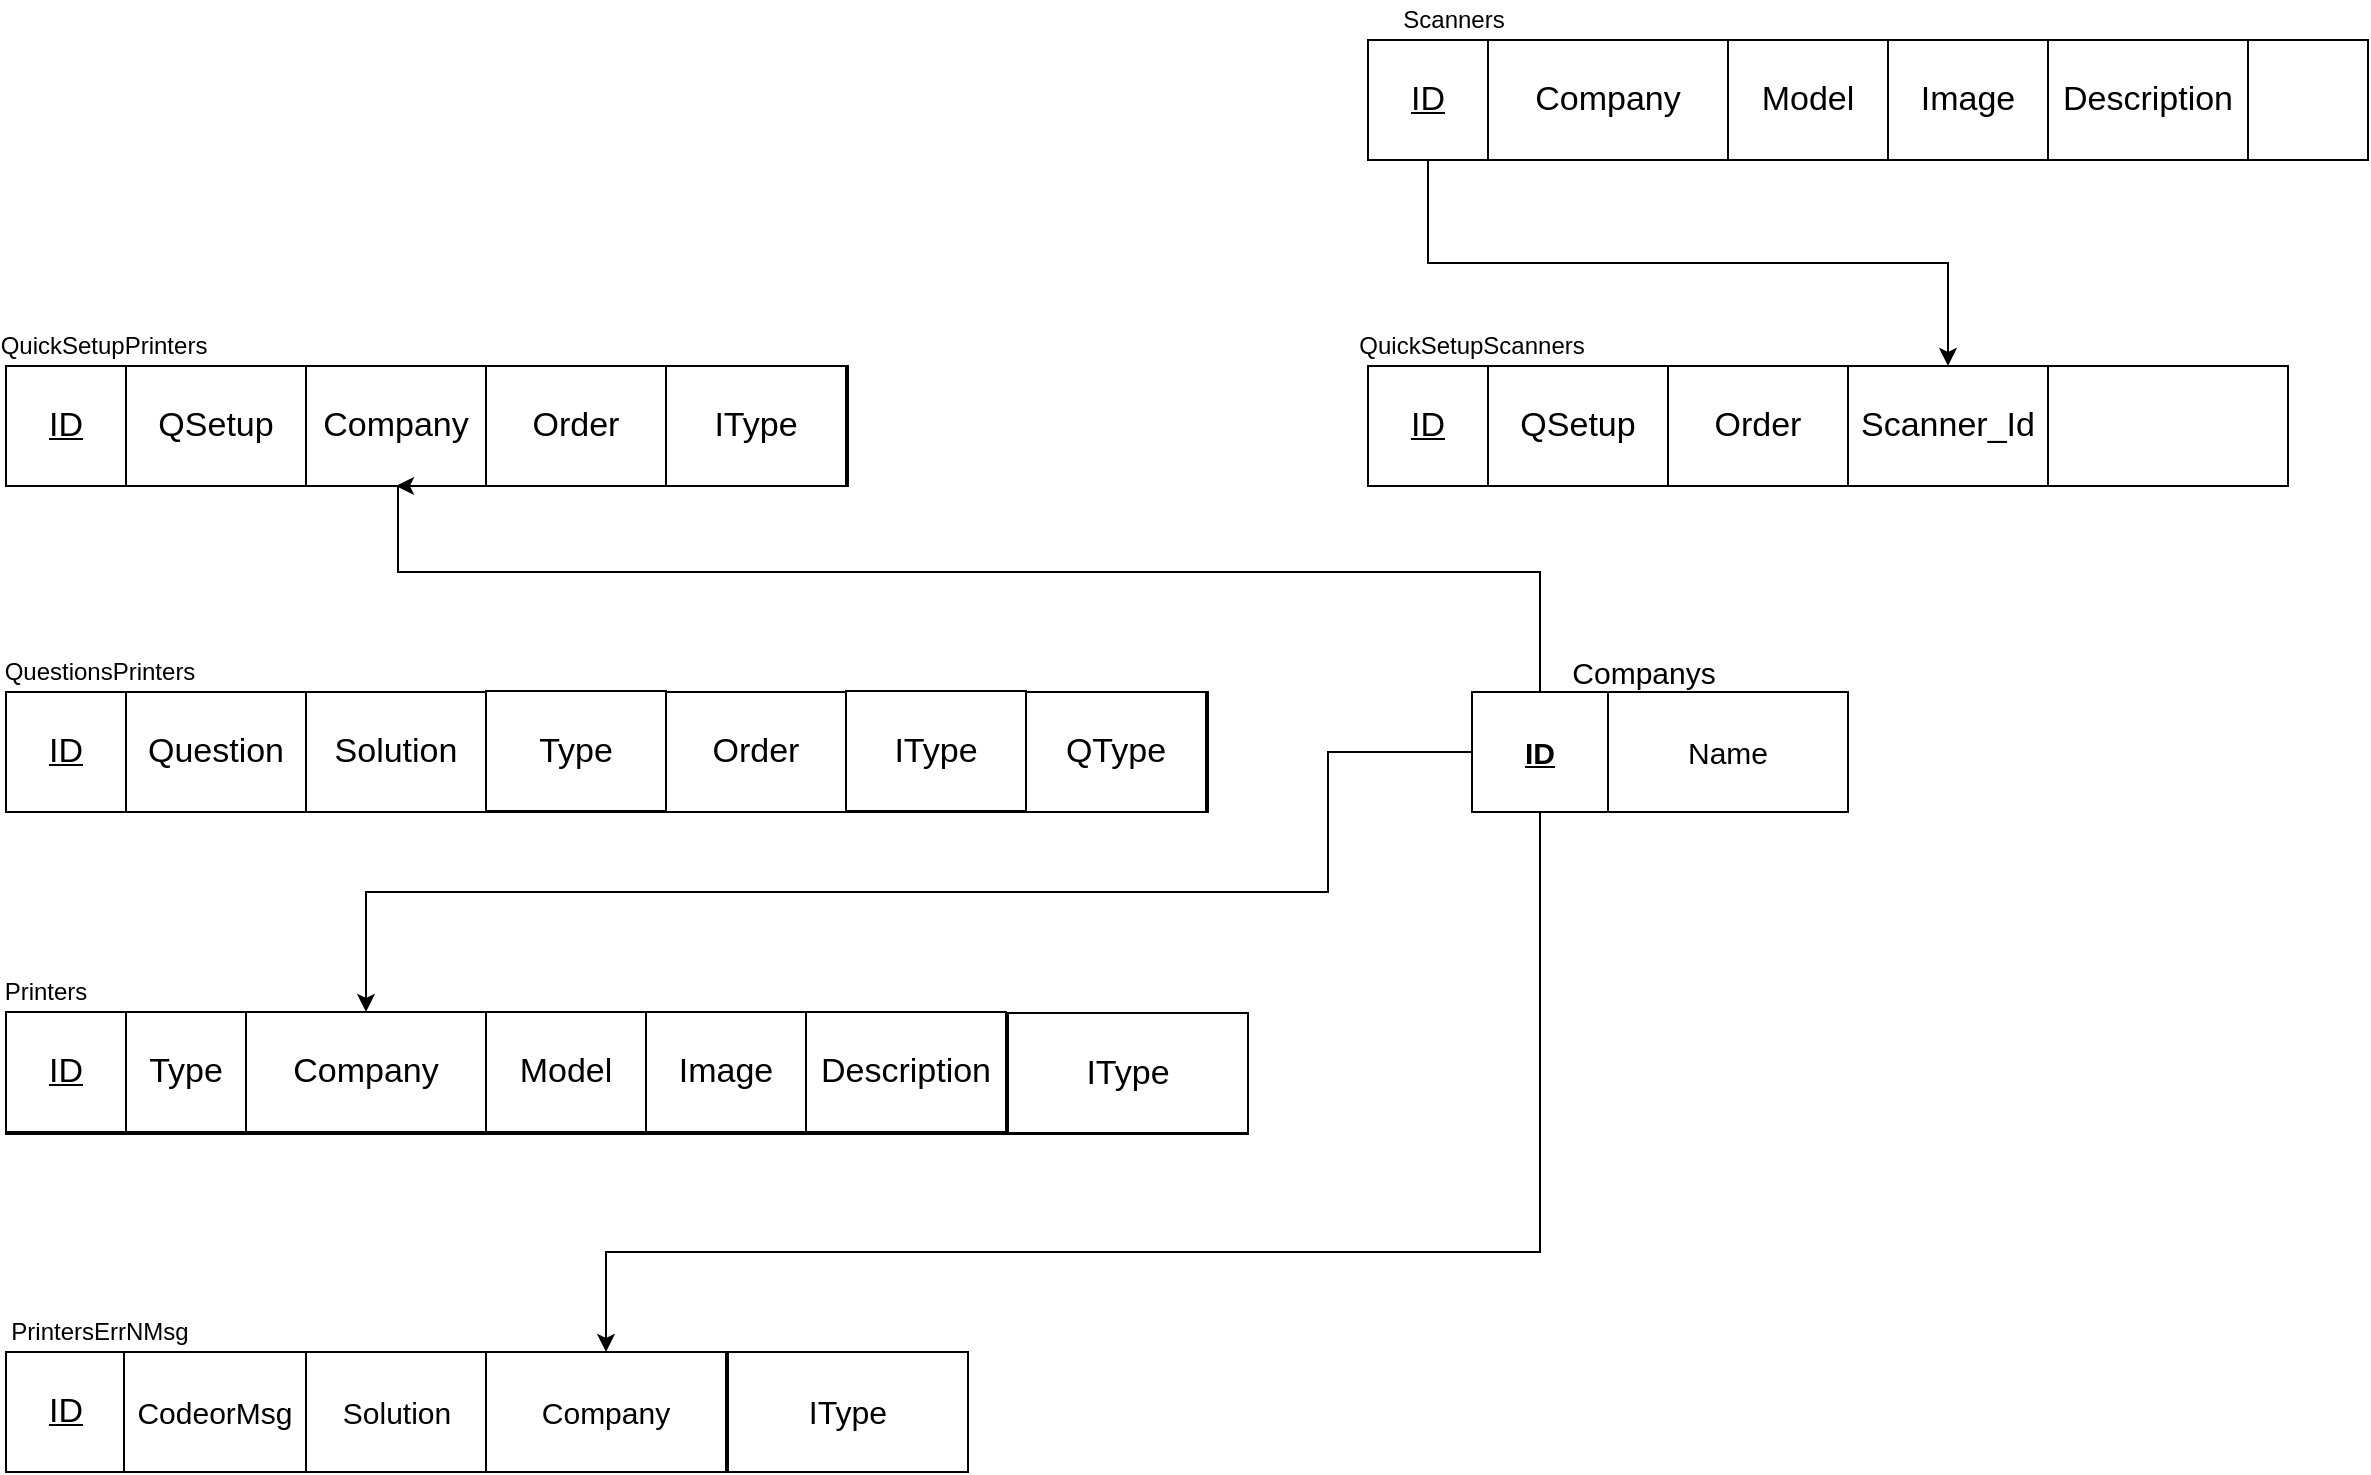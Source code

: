 <mxfile version="10.7.7" type="github"><diagram id="acN6bn-okL0BNjCFMRs_" name="Page-1"><mxGraphModel dx="1311" dy="853" grid="1" gridSize="10" guides="1" tooltips="1" connect="1" arrows="1" fold="1" page="1" pageScale="1" pageWidth="1169" pageHeight="827" math="0" shadow="0"><root><mxCell id="0"/><mxCell id="1" parent="0"/><mxCell id="JlafKzIJdYOSuMZsatz--1" value="" style="rounded=0;whiteSpace=wrap;html=1;" vertex="1" parent="1"><mxGeometry x="59" y="237" width="421" height="60" as="geometry"/></mxCell><mxCell id="JlafKzIJdYOSuMZsatz--2" value="QuickSetupPrinters" style="text;html=1;strokeColor=none;fillColor=none;align=center;verticalAlign=middle;whiteSpace=wrap;rounded=0;" vertex="1" parent="1"><mxGeometry x="88" y="217" width="40" height="20" as="geometry"/></mxCell><mxCell id="JlafKzIJdYOSuMZsatz--3" value="&lt;u&gt;&lt;font style=&quot;font-size: 17px&quot;&gt;ID&lt;/font&gt;&lt;/u&gt;" style="rounded=0;whiteSpace=wrap;html=1;" vertex="1" parent="1"><mxGeometry x="59" y="237" width="60" height="60" as="geometry"/></mxCell><mxCell id="JlafKzIJdYOSuMZsatz--4" value="&lt;span&gt;&lt;font style=&quot;font-size: 17px&quot;&gt;QSetup&lt;/font&gt;&lt;/span&gt;" style="rounded=0;whiteSpace=wrap;html=1;fontStyle=0" vertex="1" parent="1"><mxGeometry x="119" y="237" width="90" height="60" as="geometry"/></mxCell><mxCell id="JlafKzIJdYOSuMZsatz--5" value="&lt;span&gt;&lt;font style=&quot;font-size: 17px&quot;&gt;Company&lt;/font&gt;&lt;/span&gt;" style="rounded=0;whiteSpace=wrap;html=1;fontStyle=0" vertex="1" parent="1"><mxGeometry x="209" y="237" width="90" height="60" as="geometry"/></mxCell><mxCell id="JlafKzIJdYOSuMZsatz--6" value="&lt;span&gt;&lt;font style=&quot;font-size: 17px&quot;&gt;Order&lt;/font&gt;&lt;/span&gt;" style="rounded=0;whiteSpace=wrap;html=1;fontStyle=0" vertex="1" parent="1"><mxGeometry x="299" y="237" width="90" height="60" as="geometry"/></mxCell><mxCell id="JlafKzIJdYOSuMZsatz--7" value="&lt;span style=&quot;font-size: 17px&quot;&gt;IType&lt;/span&gt;" style="rounded=0;whiteSpace=wrap;html=1;fontStyle=0" vertex="1" parent="1"><mxGeometry x="389" y="237" width="90" height="60" as="geometry"/></mxCell><mxCell id="JlafKzIJdYOSuMZsatz--8" value="" style="rounded=0;whiteSpace=wrap;html=1;" vertex="1" parent="1"><mxGeometry x="59" y="561" width="621" height="60" as="geometry"/></mxCell><mxCell id="JlafKzIJdYOSuMZsatz--9" value="Printers" style="text;html=1;strokeColor=none;fillColor=none;align=center;verticalAlign=middle;whiteSpace=wrap;rounded=0;" vertex="1" parent="1"><mxGeometry x="59" y="540" width="40" height="20" as="geometry"/></mxCell><mxCell id="JlafKzIJdYOSuMZsatz--10" value="&lt;u&gt;&lt;font style=&quot;font-size: 17px&quot;&gt;ID&lt;/font&gt;&lt;/u&gt;" style="rounded=0;whiteSpace=wrap;html=1;" vertex="1" parent="1"><mxGeometry x="59" y="560" width="60" height="60" as="geometry"/></mxCell><mxCell id="JlafKzIJdYOSuMZsatz--11" value="&lt;span&gt;&lt;font style=&quot;font-size: 17px&quot;&gt;Type&lt;/font&gt;&lt;/span&gt;" style="rounded=0;whiteSpace=wrap;html=1;fontStyle=0" vertex="1" parent="1"><mxGeometry x="119" y="560" width="60" height="60" as="geometry"/></mxCell><mxCell id="JlafKzIJdYOSuMZsatz--12" value="&lt;span&gt;&lt;font style=&quot;font-size: 17px&quot;&gt;Company&lt;/font&gt;&lt;/span&gt;" style="rounded=0;whiteSpace=wrap;html=1;fontStyle=0" vertex="1" parent="1"><mxGeometry x="179" y="560" width="120" height="60" as="geometry"/></mxCell><mxCell id="JlafKzIJdYOSuMZsatz--13" value="&lt;span&gt;&lt;font style=&quot;font-size: 17px&quot;&gt;Model&lt;/font&gt;&lt;/span&gt;" style="rounded=0;whiteSpace=wrap;html=1;fontStyle=0" vertex="1" parent="1"><mxGeometry x="299" y="560" width="80" height="60" as="geometry"/></mxCell><mxCell id="JlafKzIJdYOSuMZsatz--14" value="&lt;span&gt;&lt;font style=&quot;font-size: 17px&quot;&gt;Image&lt;/font&gt;&lt;/span&gt;" style="rounded=0;whiteSpace=wrap;html=1;fontStyle=0" vertex="1" parent="1"><mxGeometry x="379" y="560" width="80" height="60" as="geometry"/></mxCell><mxCell id="JlafKzIJdYOSuMZsatz--17" value="&lt;span&gt;&lt;font style=&quot;font-size: 17px&quot;&gt;Description&lt;/font&gt;&lt;/span&gt;" style="rounded=0;whiteSpace=wrap;html=1;fontStyle=0" vertex="1" parent="1"><mxGeometry x="459" y="560" width="100" height="60" as="geometry"/></mxCell><mxCell id="JlafKzIJdYOSuMZsatz--18" value="&lt;span&gt;&lt;font style=&quot;font-size: 17px&quot;&gt;IType&lt;/font&gt;&lt;/span&gt;" style="rounded=0;whiteSpace=wrap;html=1;fontStyle=0" vertex="1" parent="1"><mxGeometry x="560" y="560.5" width="120" height="60" as="geometry"/></mxCell><mxCell id="JlafKzIJdYOSuMZsatz--20" value="" style="rounded=0;whiteSpace=wrap;html=1;" vertex="1" parent="1"><mxGeometry x="59" y="400" width="601" height="60" as="geometry"/></mxCell><mxCell id="JlafKzIJdYOSuMZsatz--21" value="QuestionsPrinters" style="text;html=1;strokeColor=none;fillColor=none;align=center;verticalAlign=middle;whiteSpace=wrap;rounded=0;" vertex="1" parent="1"><mxGeometry x="86" y="380" width="40" height="20" as="geometry"/></mxCell><mxCell id="JlafKzIJdYOSuMZsatz--22" value="&lt;u&gt;&lt;font style=&quot;font-size: 17px&quot;&gt;ID&lt;/font&gt;&lt;/u&gt;" style="rounded=0;whiteSpace=wrap;html=1;" vertex="1" parent="1"><mxGeometry x="59" y="400" width="60" height="60" as="geometry"/></mxCell><mxCell id="JlafKzIJdYOSuMZsatz--23" value="&lt;span&gt;&lt;font style=&quot;font-size: 17px&quot;&gt;Question&lt;/font&gt;&lt;/span&gt;" style="rounded=0;whiteSpace=wrap;html=1;fontStyle=0" vertex="1" parent="1"><mxGeometry x="119" y="400" width="90" height="60" as="geometry"/></mxCell><mxCell id="JlafKzIJdYOSuMZsatz--24" value="&lt;span&gt;&lt;font style=&quot;font-size: 17px&quot;&gt;IType&lt;/font&gt;&lt;/span&gt;" style="rounded=0;whiteSpace=wrap;html=1;fontStyle=0" vertex="1" parent="1"><mxGeometry x="479" y="399.5" width="90" height="60" as="geometry"/></mxCell><mxCell id="JlafKzIJdYOSuMZsatz--27" value="&lt;span&gt;&lt;font style=&quot;font-size: 17px&quot;&gt;Solution&lt;/font&gt;&lt;/span&gt;" style="rounded=0;whiteSpace=wrap;html=1;fontStyle=0" vertex="1" parent="1"><mxGeometry x="209" y="400" width="90" height="60" as="geometry"/></mxCell><mxCell id="JlafKzIJdYOSuMZsatz--28" value="&lt;span&gt;&lt;font style=&quot;font-size: 17px&quot;&gt;Type&lt;/font&gt;&lt;/span&gt;" style="rounded=0;whiteSpace=wrap;html=1;fontStyle=0" vertex="1" parent="1"><mxGeometry x="299" y="399.5" width="90" height="60" as="geometry"/></mxCell><mxCell id="JlafKzIJdYOSuMZsatz--29" value="&lt;span&gt;&lt;font style=&quot;font-size: 17px&quot;&gt;Order&lt;/font&gt;&lt;/span&gt;" style="rounded=0;whiteSpace=wrap;html=1;fontStyle=0" vertex="1" parent="1"><mxGeometry x="389" y="400" width="90" height="60" as="geometry"/></mxCell><mxCell id="JlafKzIJdYOSuMZsatz--34" value="" style="rounded=0;whiteSpace=wrap;html=1;" vertex="1" parent="1"><mxGeometry x="740" y="74" width="500" height="60" as="geometry"/></mxCell><mxCell id="JlafKzIJdYOSuMZsatz--35" value="Scanners" style="text;html=1;strokeColor=none;fillColor=none;align=center;verticalAlign=middle;whiteSpace=wrap;rounded=0;" vertex="1" parent="1"><mxGeometry x="763" y="54" width="40" height="20" as="geometry"/></mxCell><mxCell id="JlafKzIJdYOSuMZsatz--59" style="edgeStyle=orthogonalEdgeStyle;rounded=0;orthogonalLoop=1;jettySize=auto;html=1;exitX=0.5;exitY=1;exitDx=0;exitDy=0;entryX=0.5;entryY=0;entryDx=0;entryDy=0;fontSize=15;" edge="1" parent="1" source="JlafKzIJdYOSuMZsatz--36" target="JlafKzIJdYOSuMZsatz--58"><mxGeometry relative="1" as="geometry"/></mxCell><mxCell id="JlafKzIJdYOSuMZsatz--36" value="&lt;u&gt;&lt;font style=&quot;font-size: 17px&quot;&gt;ID&lt;/font&gt;&lt;/u&gt;" style="rounded=0;whiteSpace=wrap;html=1;" vertex="1" parent="1"><mxGeometry x="740" y="74" width="60" height="60" as="geometry"/></mxCell><mxCell id="JlafKzIJdYOSuMZsatz--37" value="&lt;span&gt;&lt;font style=&quot;font-size: 17px&quot;&gt;Company&lt;/font&gt;&lt;/span&gt;" style="rounded=0;whiteSpace=wrap;html=1;fontStyle=0" vertex="1" parent="1"><mxGeometry x="800" y="74" width="120" height="60" as="geometry"/></mxCell><mxCell id="JlafKzIJdYOSuMZsatz--38" value="&lt;span&gt;&lt;font style=&quot;font-size: 17px&quot;&gt;Model&lt;/font&gt;&lt;/span&gt;" style="rounded=0;whiteSpace=wrap;html=1;fontStyle=0" vertex="1" parent="1"><mxGeometry x="920" y="74" width="80" height="60" as="geometry"/></mxCell><mxCell id="JlafKzIJdYOSuMZsatz--39" value="&lt;span&gt;&lt;font style=&quot;font-size: 17px&quot;&gt;Image&lt;/font&gt;&lt;/span&gt;" style="rounded=0;whiteSpace=wrap;html=1;fontStyle=0" vertex="1" parent="1"><mxGeometry x="1000" y="74" width="80" height="60" as="geometry"/></mxCell><mxCell id="JlafKzIJdYOSuMZsatz--40" value="&lt;span&gt;&lt;font style=&quot;font-size: 17px&quot;&gt;Description&lt;/font&gt;&lt;/span&gt;" style="rounded=0;whiteSpace=wrap;html=1;fontStyle=0" vertex="1" parent="1"><mxGeometry x="1080" y="74" width="100" height="60" as="geometry"/></mxCell><mxCell id="JlafKzIJdYOSuMZsatz--42" value="" style="rounded=0;whiteSpace=wrap;html=1;" vertex="1" parent="1"><mxGeometry x="740" y="237" width="460" height="60" as="geometry"/></mxCell><mxCell id="JlafKzIJdYOSuMZsatz--43" value="QuickSetupScanners" style="text;html=1;strokeColor=none;fillColor=none;align=center;verticalAlign=middle;whiteSpace=wrap;rounded=0;" vertex="1" parent="1"><mxGeometry x="772" y="217" width="40" height="20" as="geometry"/></mxCell><mxCell id="JlafKzIJdYOSuMZsatz--44" value="&lt;u&gt;&lt;font style=&quot;font-size: 17px&quot;&gt;ID&lt;/font&gt;&lt;/u&gt;" style="rounded=0;whiteSpace=wrap;html=1;" vertex="1" parent="1"><mxGeometry x="740" y="237" width="60" height="60" as="geometry"/></mxCell><mxCell id="JlafKzIJdYOSuMZsatz--45" value="&lt;span&gt;&lt;font style=&quot;font-size: 17px&quot;&gt;QSetup&lt;/font&gt;&lt;/span&gt;" style="rounded=0;whiteSpace=wrap;html=1;fontStyle=0" vertex="1" parent="1"><mxGeometry x="800" y="237" width="90" height="60" as="geometry"/></mxCell><mxCell id="JlafKzIJdYOSuMZsatz--47" value="&lt;span&gt;&lt;font style=&quot;font-size: 17px&quot;&gt;Order&lt;/font&gt;&lt;/span&gt;" style="rounded=0;whiteSpace=wrap;html=1;fontStyle=0" vertex="1" parent="1"><mxGeometry x="890" y="237" width="90" height="60" as="geometry"/></mxCell><mxCell id="JlafKzIJdYOSuMZsatz--49" value="" style="rounded=0;whiteSpace=wrap;html=1;" vertex="1" parent="1"><mxGeometry x="59" y="730" width="481" height="60" as="geometry"/></mxCell><mxCell id="JlafKzIJdYOSuMZsatz--50" value="PrintersErrNMsg" style="text;html=1;strokeColor=none;fillColor=none;align=center;verticalAlign=middle;whiteSpace=wrap;rounded=0;" vertex="1" parent="1"><mxGeometry x="86" y="710" width="40" height="20" as="geometry"/></mxCell><mxCell id="JlafKzIJdYOSuMZsatz--51" value="&lt;u&gt;&lt;font style=&quot;font-size: 17px&quot;&gt;ID&lt;/font&gt;&lt;/u&gt;" style="rounded=0;whiteSpace=wrap;html=1;" vertex="1" parent="1"><mxGeometry x="59" y="730" width="60" height="60" as="geometry"/></mxCell><mxCell id="JlafKzIJdYOSuMZsatz--52" value="CodeorMsg" style="rounded=0;whiteSpace=wrap;html=1;fontSize=15;" vertex="1" parent="1"><mxGeometry x="118" y="730" width="91" height="60" as="geometry"/></mxCell><mxCell id="JlafKzIJdYOSuMZsatz--53" value="Solution" style="rounded=0;whiteSpace=wrap;html=1;fontSize=15;" vertex="1" parent="1"><mxGeometry x="209" y="730" width="91" height="60" as="geometry"/></mxCell><mxCell id="JlafKzIJdYOSuMZsatz--54" value="Company" style="rounded=0;whiteSpace=wrap;html=1;fontSize=15;" vertex="1" parent="1"><mxGeometry x="299" y="730" width="120" height="60" as="geometry"/></mxCell><mxCell id="JlafKzIJdYOSuMZsatz--55" value="IType" style="rounded=0;whiteSpace=wrap;html=1;fontSize=16;" vertex="1" parent="1"><mxGeometry x="420" y="730" width="120" height="60" as="geometry"/></mxCell><mxCell id="JlafKzIJdYOSuMZsatz--58" value="&lt;span&gt;&lt;font style=&quot;font-size: 17px&quot;&gt;Scanner_Id&lt;/font&gt;&lt;/span&gt;" style="rounded=0;whiteSpace=wrap;html=1;fontStyle=0" vertex="1" parent="1"><mxGeometry x="980" y="237" width="100" height="60" as="geometry"/></mxCell><mxCell id="JlafKzIJdYOSuMZsatz--62" value="&lt;span&gt;&lt;font style=&quot;font-size: 17px&quot;&gt;QType&lt;/font&gt;&lt;/span&gt;" style="rounded=0;whiteSpace=wrap;html=1;fontStyle=0" vertex="1" parent="1"><mxGeometry x="569" y="400" width="90" height="60" as="geometry"/></mxCell><mxCell id="JlafKzIJdYOSuMZsatz--63" value="" style="rounded=0;whiteSpace=wrap;html=1;fontSize=15;" vertex="1" parent="1"><mxGeometry x="792" y="400" width="188" height="60" as="geometry"/></mxCell><mxCell id="JlafKzIJdYOSuMZsatz--64" value="Companys" style="text;html=1;strokeColor=none;fillColor=none;align=center;verticalAlign=middle;whiteSpace=wrap;rounded=0;fontSize=15;" vertex="1" parent="1"><mxGeometry x="858" y="380" width="40" height="20" as="geometry"/></mxCell><mxCell id="JlafKzIJdYOSuMZsatz--67" style="edgeStyle=orthogonalEdgeStyle;rounded=0;orthogonalLoop=1;jettySize=auto;html=1;entryX=0.5;entryY=1;entryDx=0;entryDy=0;fontSize=15;" edge="1" parent="1" source="JlafKzIJdYOSuMZsatz--65" target="JlafKzIJdYOSuMZsatz--5"><mxGeometry relative="1" as="geometry"><Array as="points"><mxPoint x="826" y="340"/><mxPoint x="255" y="340"/></Array></mxGeometry></mxCell><mxCell id="JlafKzIJdYOSuMZsatz--68" style="edgeStyle=orthogonalEdgeStyle;rounded=0;orthogonalLoop=1;jettySize=auto;html=1;entryX=0.5;entryY=0;entryDx=0;entryDy=0;fontSize=15;" edge="1" parent="1" source="JlafKzIJdYOSuMZsatz--65" target="JlafKzIJdYOSuMZsatz--12"><mxGeometry relative="1" as="geometry"><Array as="points"><mxPoint x="720" y="430"/><mxPoint x="720" y="500"/><mxPoint x="239" y="500"/></Array></mxGeometry></mxCell><mxCell id="JlafKzIJdYOSuMZsatz--69" style="edgeStyle=orthogonalEdgeStyle;rounded=0;orthogonalLoop=1;jettySize=auto;html=1;entryX=0.5;entryY=0;entryDx=0;entryDy=0;fontSize=15;" edge="1" parent="1" source="JlafKzIJdYOSuMZsatz--65" target="JlafKzIJdYOSuMZsatz--54"><mxGeometry relative="1" as="geometry"><Array as="points"><mxPoint x="826" y="680"/><mxPoint x="359" y="680"/></Array></mxGeometry></mxCell><mxCell id="JlafKzIJdYOSuMZsatz--65" value="&lt;u&gt;ID&lt;/u&gt;" style="rounded=0;whiteSpace=wrap;html=1;fontSize=15;fontStyle=1" vertex="1" parent="1"><mxGeometry x="792" y="400" width="68" height="60" as="geometry"/></mxCell><mxCell id="JlafKzIJdYOSuMZsatz--66" value="Name" style="rounded=0;whiteSpace=wrap;html=1;fontSize=15;" vertex="1" parent="1"><mxGeometry x="860" y="400" width="120" height="60" as="geometry"/></mxCell></root></mxGraphModel></diagram></mxfile>
